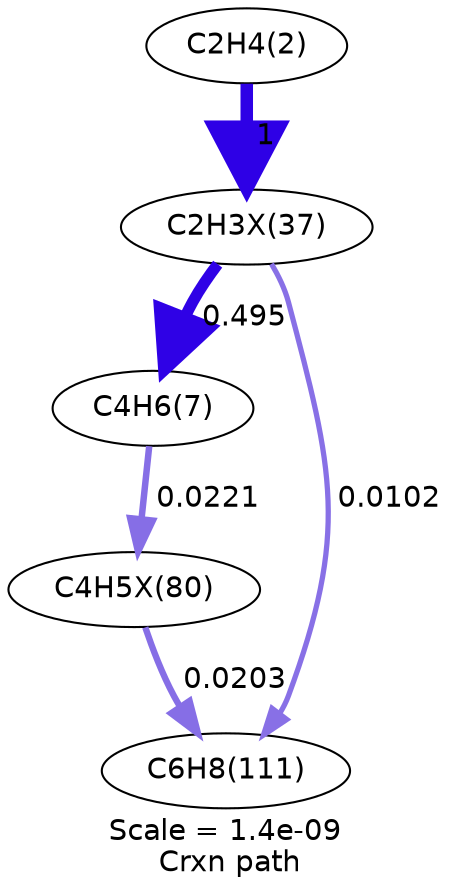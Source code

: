 digraph reaction_paths {
center=1;
s5 -> s44[fontname="Helvetica", style="setlinewidth(6)", arrowsize=3, color="0.7, 1.5, 0.9"
, label=" 1"];
s44 -> s8[fontname="Helvetica", style="setlinewidth(5.47)", arrowsize=2.73, color="0.7, 0.995, 0.9"
, label=" 0.495"];
s44 -> s12[fontname="Helvetica", style="setlinewidth(2.53)", arrowsize=1.27, color="0.7, 0.51, 0.9"
, label=" 0.0102"];
s8 -> s46[fontname="Helvetica", style="setlinewidth(3.12)", arrowsize=1.56, color="0.7, 0.522, 0.9"
, label=" 0.0221"];
s46 -> s12[fontname="Helvetica", style="setlinewidth(3.06)", arrowsize=1.53, color="0.7, 0.52, 0.9"
, label=" 0.0203"];
s5 [ fontname="Helvetica", label="C2H4(2)"];
s8 [ fontname="Helvetica", label="C4H6(7)"];
s12 [ fontname="Helvetica", label="C6H8(111)"];
s44 [ fontname="Helvetica", label="C2H3X(37)"];
s46 [ fontname="Helvetica", label="C4H5X(80)"];
 label = "Scale = 1.4e-09\l Crxn path";
 fontname = "Helvetica";
}
